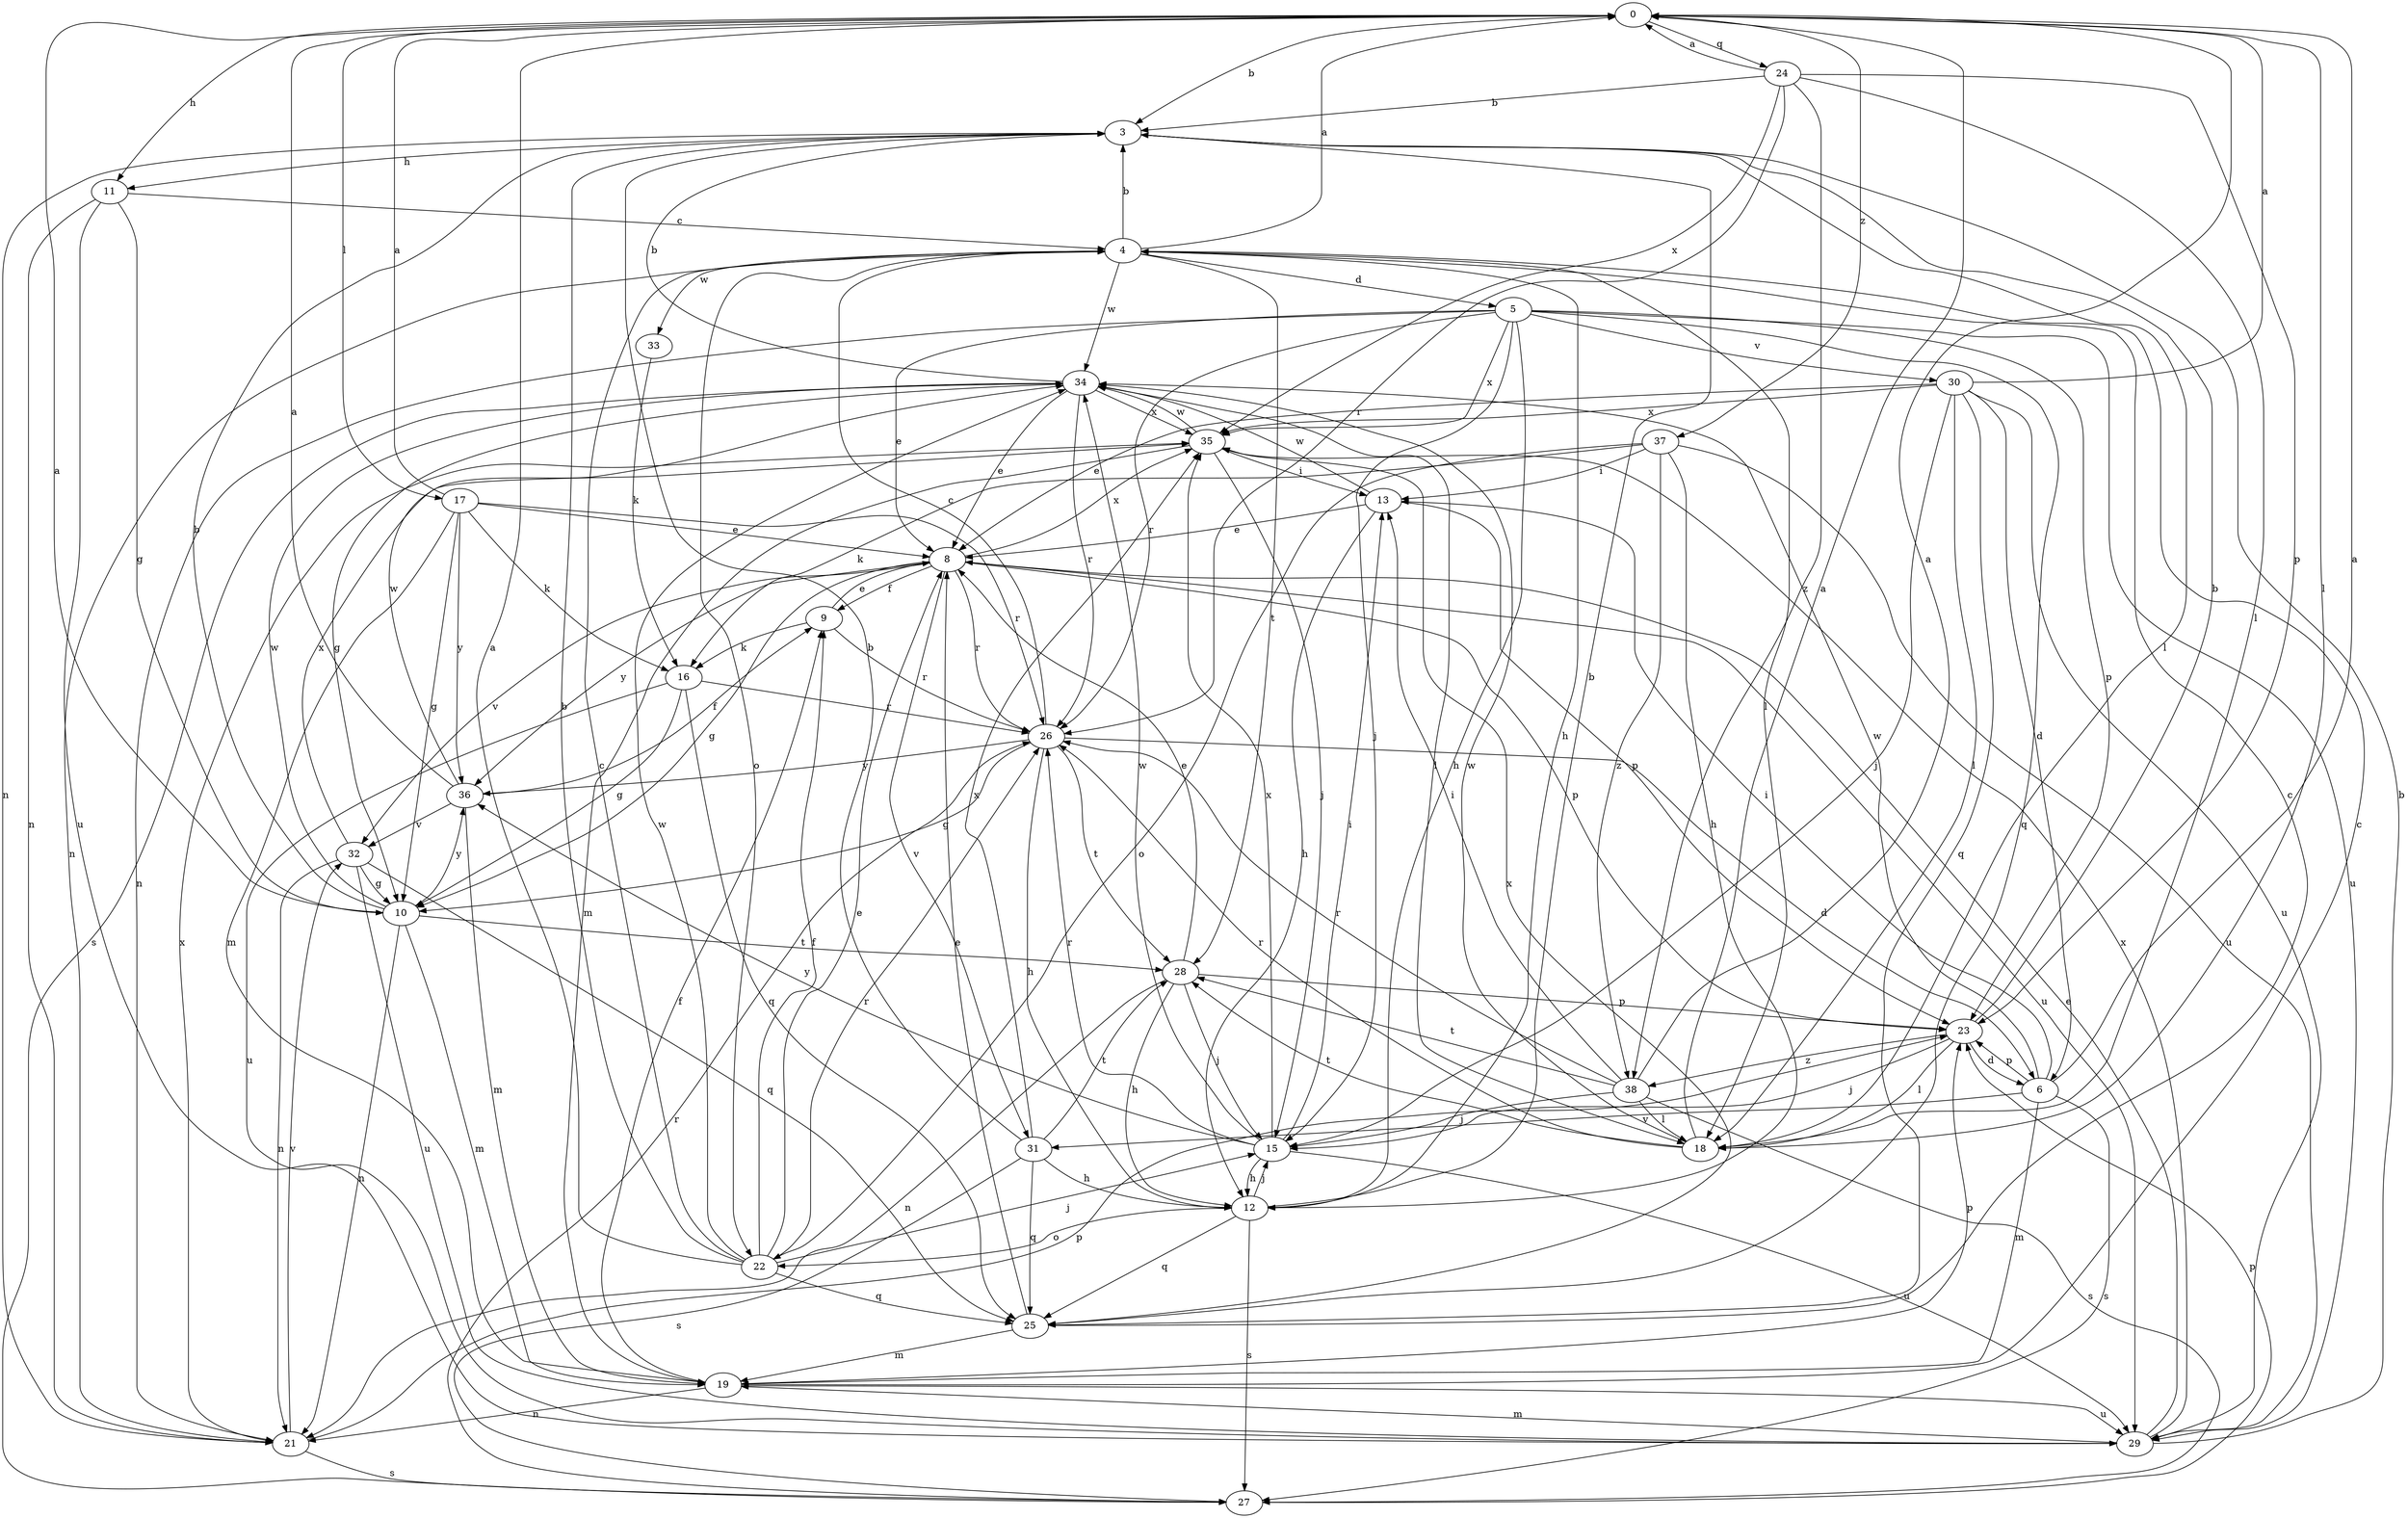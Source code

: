 strict digraph  {
0;
3;
4;
5;
6;
8;
9;
10;
11;
12;
13;
15;
16;
17;
18;
19;
21;
22;
23;
24;
25;
26;
27;
28;
29;
30;
31;
32;
33;
34;
35;
36;
37;
38;
0 -> 3  [label=b];
0 -> 11  [label=h];
0 -> 17  [label=l];
0 -> 18  [label=l];
0 -> 24  [label=q];
0 -> 37  [label=z];
3 -> 11  [label=h];
3 -> 18  [label=l];
3 -> 21  [label=n];
4 -> 0  [label=a];
4 -> 3  [label=b];
4 -> 5  [label=d];
4 -> 12  [label=h];
4 -> 18  [label=l];
4 -> 21  [label=n];
4 -> 22  [label=o];
4 -> 28  [label=t];
4 -> 33  [label=w];
4 -> 34  [label=w];
5 -> 8  [label=e];
5 -> 12  [label=h];
5 -> 15  [label=j];
5 -> 21  [label=n];
5 -> 23  [label=p];
5 -> 25  [label=q];
5 -> 26  [label=r];
5 -> 29  [label=u];
5 -> 30  [label=v];
5 -> 35  [label=x];
6 -> 0  [label=a];
6 -> 13  [label=i];
6 -> 19  [label=m];
6 -> 23  [label=p];
6 -> 27  [label=s];
6 -> 31  [label=v];
6 -> 34  [label=w];
8 -> 9  [label=f];
8 -> 10  [label=g];
8 -> 23  [label=p];
8 -> 26  [label=r];
8 -> 29  [label=u];
8 -> 31  [label=v];
8 -> 32  [label=v];
8 -> 35  [label=x];
8 -> 36  [label=y];
9 -> 8  [label=e];
9 -> 16  [label=k];
9 -> 26  [label=r];
10 -> 0  [label=a];
10 -> 3  [label=b];
10 -> 19  [label=m];
10 -> 21  [label=n];
10 -> 28  [label=t];
10 -> 34  [label=w];
10 -> 36  [label=y];
11 -> 4  [label=c];
11 -> 10  [label=g];
11 -> 21  [label=n];
11 -> 29  [label=u];
12 -> 3  [label=b];
12 -> 15  [label=j];
12 -> 22  [label=o];
12 -> 25  [label=q];
12 -> 27  [label=s];
13 -> 8  [label=e];
13 -> 12  [label=h];
13 -> 23  [label=p];
13 -> 34  [label=w];
15 -> 12  [label=h];
15 -> 13  [label=i];
15 -> 26  [label=r];
15 -> 29  [label=u];
15 -> 34  [label=w];
15 -> 35  [label=x];
15 -> 36  [label=y];
16 -> 10  [label=g];
16 -> 25  [label=q];
16 -> 26  [label=r];
16 -> 29  [label=u];
17 -> 0  [label=a];
17 -> 8  [label=e];
17 -> 10  [label=g];
17 -> 16  [label=k];
17 -> 19  [label=m];
17 -> 26  [label=r];
17 -> 36  [label=y];
18 -> 0  [label=a];
18 -> 26  [label=r];
18 -> 28  [label=t];
18 -> 34  [label=w];
19 -> 4  [label=c];
19 -> 9  [label=f];
19 -> 21  [label=n];
19 -> 23  [label=p];
19 -> 29  [label=u];
21 -> 23  [label=p];
21 -> 27  [label=s];
21 -> 32  [label=v];
21 -> 35  [label=x];
22 -> 0  [label=a];
22 -> 3  [label=b];
22 -> 4  [label=c];
22 -> 8  [label=e];
22 -> 9  [label=f];
22 -> 15  [label=j];
22 -> 25  [label=q];
22 -> 26  [label=r];
22 -> 34  [label=w];
23 -> 3  [label=b];
23 -> 6  [label=d];
23 -> 15  [label=j];
23 -> 18  [label=l];
23 -> 38  [label=z];
24 -> 0  [label=a];
24 -> 3  [label=b];
24 -> 18  [label=l];
24 -> 23  [label=p];
24 -> 26  [label=r];
24 -> 35  [label=x];
24 -> 38  [label=z];
25 -> 4  [label=c];
25 -> 8  [label=e];
25 -> 19  [label=m];
25 -> 35  [label=x];
26 -> 4  [label=c];
26 -> 6  [label=d];
26 -> 10  [label=g];
26 -> 12  [label=h];
26 -> 28  [label=t];
26 -> 36  [label=y];
27 -> 23  [label=p];
27 -> 26  [label=r];
28 -> 8  [label=e];
28 -> 12  [label=h];
28 -> 15  [label=j];
28 -> 21  [label=n];
28 -> 23  [label=p];
29 -> 3  [label=b];
29 -> 8  [label=e];
29 -> 19  [label=m];
29 -> 35  [label=x];
30 -> 0  [label=a];
30 -> 6  [label=d];
30 -> 8  [label=e];
30 -> 15  [label=j];
30 -> 18  [label=l];
30 -> 25  [label=q];
30 -> 29  [label=u];
30 -> 35  [label=x];
31 -> 3  [label=b];
31 -> 12  [label=h];
31 -> 25  [label=q];
31 -> 27  [label=s];
31 -> 28  [label=t];
31 -> 35  [label=x];
32 -> 10  [label=g];
32 -> 21  [label=n];
32 -> 25  [label=q];
32 -> 29  [label=u];
32 -> 35  [label=x];
33 -> 16  [label=k];
34 -> 3  [label=b];
34 -> 8  [label=e];
34 -> 10  [label=g];
34 -> 18  [label=l];
34 -> 26  [label=r];
34 -> 27  [label=s];
34 -> 35  [label=x];
35 -> 13  [label=i];
35 -> 15  [label=j];
35 -> 19  [label=m];
35 -> 34  [label=w];
36 -> 0  [label=a];
36 -> 9  [label=f];
36 -> 19  [label=m];
36 -> 32  [label=v];
36 -> 34  [label=w];
37 -> 12  [label=h];
37 -> 13  [label=i];
37 -> 16  [label=k];
37 -> 22  [label=o];
37 -> 29  [label=u];
37 -> 38  [label=z];
38 -> 0  [label=a];
38 -> 13  [label=i];
38 -> 15  [label=j];
38 -> 18  [label=l];
38 -> 26  [label=r];
38 -> 27  [label=s];
38 -> 28  [label=t];
}
